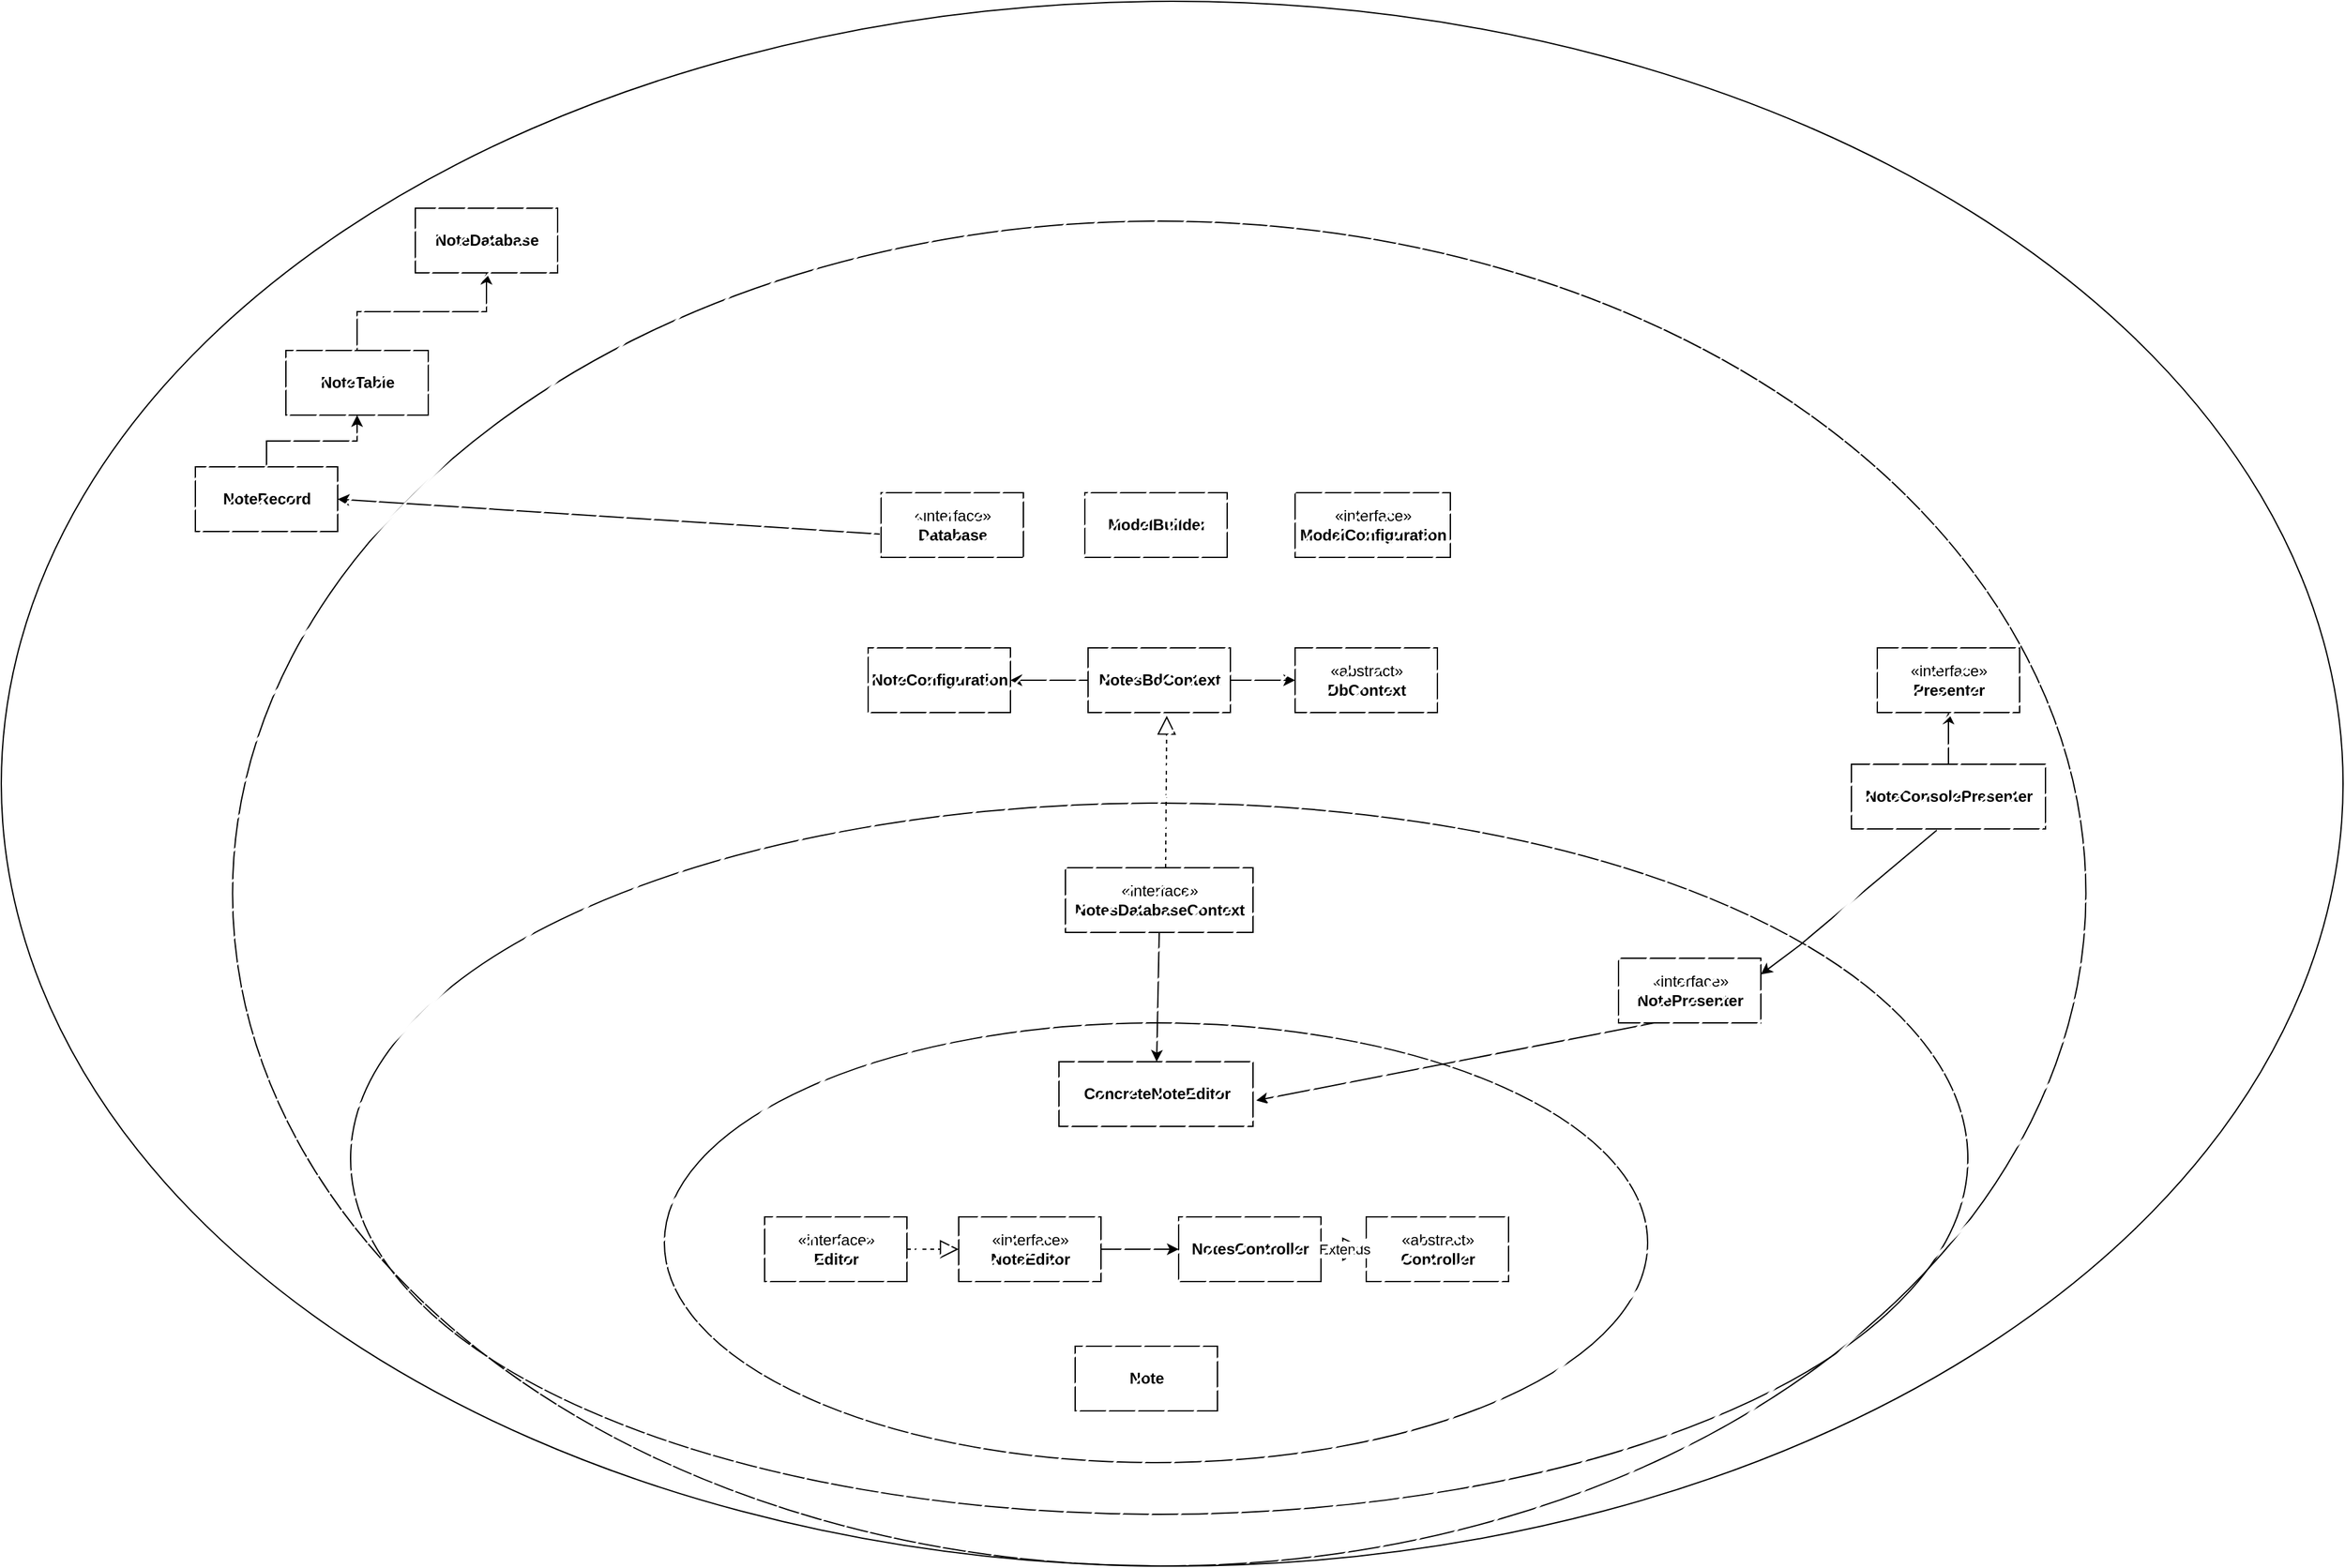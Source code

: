 <mxfile version="20.3.0" type="device"><diagram id="opsKM-1bt2l6AKav2k20" name="Страница 1"><mxGraphModel dx="2591" dy="1692" grid="1" gridSize="10" guides="1" tooltips="1" connect="1" arrows="1" fold="1" page="1" pageScale="1" pageWidth="1169" pageHeight="827" math="0" shadow="0"><root><mxCell id="0"/><mxCell id="1" parent="0"/><mxCell id="LzU0Fzhav0ymOTlgZy8S-1" value="«interface»&lt;br&gt;&lt;b&gt;Database&lt;/b&gt;" style="html=1;" parent="1" vertex="1"><mxGeometry x="-80" y="70" width="110" height="50" as="geometry"/></mxCell><mxCell id="LzU0Fzhav0ymOTlgZy8S-2" value="&lt;b&gt;NoteDatabase&lt;/b&gt;" style="html=1;" parent="1" vertex="1"><mxGeometry x="-440" y="-150" width="110" height="50" as="geometry"/></mxCell><mxCell id="CSWLI3-HLKTFjFg6tYpS-6" value="" style="edgeStyle=orthogonalEdgeStyle;rounded=0;orthogonalLoop=1;jettySize=auto;html=1;" edge="1" parent="1" source="LzU0Fzhav0ymOTlgZy8S-3" target="LzU0Fzhav0ymOTlgZy8S-2"><mxGeometry relative="1" as="geometry"/></mxCell><mxCell id="LzU0Fzhav0ymOTlgZy8S-3" value="&lt;b&gt;NoteTable&lt;/b&gt;" style="html=1;" parent="1" vertex="1"><mxGeometry x="-540" y="-40" width="110" height="50" as="geometry"/></mxCell><mxCell id="CSWLI3-HLKTFjFg6tYpS-7" value="" style="edgeStyle=orthogonalEdgeStyle;rounded=0;orthogonalLoop=1;jettySize=auto;html=1;" edge="1" parent="1" source="LzU0Fzhav0ymOTlgZy8S-4" target="LzU0Fzhav0ymOTlgZy8S-3"><mxGeometry relative="1" as="geometry"/></mxCell><mxCell id="LzU0Fzhav0ymOTlgZy8S-4" value="&lt;b&gt;NoteRecord&lt;/b&gt;" style="html=1;" parent="1" vertex="1"><mxGeometry x="-610" y="50" width="110" height="50" as="geometry"/></mxCell><mxCell id="LzU0Fzhav0ymOTlgZy8S-8" value="«abstract»&lt;br&gt;&lt;b&gt;DbContext&lt;/b&gt;" style="html=1;" parent="1" vertex="1"><mxGeometry x="240" y="190" width="110" height="50" as="geometry"/></mxCell><mxCell id="LzU0Fzhav0ymOTlgZy8S-9" value="&lt;b&gt;ModelBuilder&lt;/b&gt;" style="html=1;" parent="1" vertex="1"><mxGeometry x="77.5" y="70" width="110" height="50" as="geometry"/></mxCell><mxCell id="LzU0Fzhav0ymOTlgZy8S-10" value="«interface»&lt;br&gt;&lt;b&gt;ModelConfiguration&lt;/b&gt;" style="html=1;" parent="1" vertex="1"><mxGeometry x="240" y="70" width="120" height="50" as="geometry"/></mxCell><mxCell id="CSWLI3-HLKTFjFg6tYpS-8" value="" style="edgeStyle=orthogonalEdgeStyle;rounded=0;orthogonalLoop=1;jettySize=auto;html=1;" edge="1" parent="1" source="LzU0Fzhav0ymOTlgZy8S-11" target="LzU0Fzhav0ymOTlgZy8S-8"><mxGeometry relative="1" as="geometry"/></mxCell><mxCell id="CSWLI3-HLKTFjFg6tYpS-9" value="" style="edgeStyle=orthogonalEdgeStyle;rounded=0;orthogonalLoop=1;jettySize=auto;html=1;" edge="1" parent="1" source="LzU0Fzhav0ymOTlgZy8S-11" target="LzU0Fzhav0ymOTlgZy8S-17"><mxGeometry relative="1" as="geometry"/></mxCell><mxCell id="LzU0Fzhav0ymOTlgZy8S-11" value="&lt;b&gt;NotesBdContext&lt;/b&gt;" style="html=1;" parent="1" vertex="1"><mxGeometry x="80" y="190" width="110" height="50" as="geometry"/></mxCell><mxCell id="LzU0Fzhav0ymOTlgZy8S-12" value="«interface»&lt;br&gt;&lt;b&gt;NotesDatabaseContext&lt;/b&gt;" style="html=1;" parent="1" vertex="1"><mxGeometry x="62.5" y="360" width="145" height="50" as="geometry"/></mxCell><mxCell id="LzU0Fzhav0ymOTlgZy8S-17" value="&lt;b&gt;NoteConfiguration&lt;/b&gt;" style="html=1;" parent="1" vertex="1"><mxGeometry x="-90" y="190" width="110" height="50" as="geometry"/></mxCell><mxCell id="LzU0Fzhav0ymOTlgZy8S-19" value="«interface»&lt;br&gt;&lt;b&gt;Editor&lt;/b&gt;" style="html=1;" parent="1" vertex="1"><mxGeometry x="-170" y="630" width="110" height="50" as="geometry"/></mxCell><mxCell id="LzU0Fzhav0ymOTlgZy8S-35" value="" style="edgeStyle=orthogonalEdgeStyle;rounded=0;orthogonalLoop=1;jettySize=auto;html=1;" parent="1" source="LzU0Fzhav0ymOTlgZy8S-20" target="LzU0Fzhav0ymOTlgZy8S-33" edge="1"><mxGeometry relative="1" as="geometry"/></mxCell><mxCell id="LzU0Fzhav0ymOTlgZy8S-20" value="«interface»&lt;br&gt;&lt;b&gt;NoteEditor&lt;/b&gt;" style="html=1;" parent="1" vertex="1"><mxGeometry x="-20" y="630" width="110" height="50" as="geometry"/></mxCell><mxCell id="LzU0Fzhav0ymOTlgZy8S-21" value="" style="endArrow=block;dashed=1;endFill=0;endSize=12;html=1;rounded=0;exitX=1;exitY=0.5;exitDx=0;exitDy=0;entryX=0;entryY=0.5;entryDx=0;entryDy=0;" parent="1" source="LzU0Fzhav0ymOTlgZy8S-19" target="LzU0Fzhav0ymOTlgZy8S-20" edge="1"><mxGeometry width="160" relative="1" as="geometry"><mxPoint x="400" y="775" as="sourcePoint"/><mxPoint x="740" y="595" as="targetPoint"/></mxGeometry></mxCell><mxCell id="LzU0Fzhav0ymOTlgZy8S-22" value="«interface»&lt;br&gt;&lt;b&gt;NotePresenter&lt;/b&gt;" style="html=1;" parent="1" vertex="1"><mxGeometry x="490" y="430" width="110" height="50" as="geometry"/></mxCell><mxCell id="LzU0Fzhav0ymOTlgZy8S-23" value="&lt;b&gt;ConcreteNoteEditor&lt;/b&gt;" style="html=1;" parent="1" vertex="1"><mxGeometry x="57.5" y="510" width="150" height="50" as="geometry"/></mxCell><mxCell id="LzU0Fzhav0ymOTlgZy8S-25" value="&lt;b&gt;Note&lt;/b&gt;" style="html=1;" parent="1" vertex="1"><mxGeometry x="70" y="730" width="110" height="50" as="geometry"/></mxCell><mxCell id="LzU0Fzhav0ymOTlgZy8S-32" value="«abstract»&lt;br&gt;&lt;b&gt;Controller&lt;/b&gt;" style="html=1;" parent="1" vertex="1"><mxGeometry x="295" y="630" width="110" height="50" as="geometry"/></mxCell><mxCell id="LzU0Fzhav0ymOTlgZy8S-33" value="&lt;b&gt;NotesController&lt;/b&gt;" style="html=1;" parent="1" vertex="1"><mxGeometry x="150" y="630" width="110" height="50" as="geometry"/></mxCell><mxCell id="LzU0Fzhav0ymOTlgZy8S-34" value="Extends" style="endArrow=block;endSize=16;endFill=0;html=1;rounded=0;entryX=0;entryY=0.5;entryDx=0;entryDy=0;exitX=1;exitY=0.5;exitDx=0;exitDy=0;" parent="1" source="LzU0Fzhav0ymOTlgZy8S-33" target="LzU0Fzhav0ymOTlgZy8S-32" edge="1"><mxGeometry width="160" relative="1" as="geometry"><mxPoint x="580" y="370" as="sourcePoint"/><mxPoint x="740" y="370" as="targetPoint"/></mxGeometry></mxCell><mxCell id="CSWLI3-HLKTFjFg6tYpS-16" value="" style="edgeStyle=orthogonalEdgeStyle;rounded=0;orthogonalLoop=1;jettySize=auto;html=1;" edge="1" parent="1" source="LzU0Fzhav0ymOTlgZy8S-36" target="LzU0Fzhav0ymOTlgZy8S-38"><mxGeometry relative="1" as="geometry"/></mxCell><mxCell id="LzU0Fzhav0ymOTlgZy8S-36" value="&lt;b&gt;NoteConsolePresenter&lt;/b&gt;" style="html=1;" parent="1" vertex="1"><mxGeometry x="670" y="280" width="150" height="50" as="geometry"/></mxCell><mxCell id="LzU0Fzhav0ymOTlgZy8S-38" value="«interface»&lt;br&gt;&lt;b&gt;Presenter&lt;/b&gt;" style="html=1;" parent="1" vertex="1"><mxGeometry x="690" y="190" width="110" height="50" as="geometry"/></mxCell><mxCell id="CSWLI3-HLKTFjFg6tYpS-10" value="" style="endArrow=block;dashed=1;endFill=0;endSize=12;html=1;rounded=0;exitX=0.534;exitY=0;exitDx=0;exitDy=0;exitPerimeter=0;entryX=0.553;entryY=1.051;entryDx=0;entryDy=0;entryPerimeter=0;" edge="1" parent="1" source="LzU0Fzhav0ymOTlgZy8S-12" target="LzU0Fzhav0ymOTlgZy8S-11"><mxGeometry width="160" relative="1" as="geometry"><mxPoint x="150" y="320" as="sourcePoint"/><mxPoint x="310" y="320" as="targetPoint"/></mxGeometry></mxCell><mxCell id="CSWLI3-HLKTFjFg6tYpS-11" value="" style="endArrow=classic;html=1;rounded=0;exitX=0.44;exitY=1.02;exitDx=0;exitDy=0;exitPerimeter=0;entryX=1;entryY=0.25;entryDx=0;entryDy=0;" edge="1" parent="1" source="LzU0Fzhav0ymOTlgZy8S-36" target="LzU0Fzhav0ymOTlgZy8S-22"><mxGeometry width="50" height="50" relative="1" as="geometry"><mxPoint x="600" y="450" as="sourcePoint"/><mxPoint x="620" y="460" as="targetPoint"/><Array as="points"><mxPoint x="630" y="420"/></Array></mxGeometry></mxCell><mxCell id="CSWLI3-HLKTFjFg6tYpS-12" value="" style="endArrow=classic;html=1;rounded=0;exitX=0.25;exitY=1;exitDx=0;exitDy=0;" edge="1" parent="1" source="LzU0Fzhav0ymOTlgZy8S-22"><mxGeometry width="50" height="50" relative="1" as="geometry"><mxPoint x="210" y="530" as="sourcePoint"/><mxPoint x="210" y="540" as="targetPoint"/></mxGeometry></mxCell><mxCell id="CSWLI3-HLKTFjFg6tYpS-13" value="" style="endArrow=classic;html=1;rounded=0;exitX=0.5;exitY=1;exitDx=0;exitDy=0;" edge="1" parent="1" source="LzU0Fzhav0ymOTlgZy8S-12" target="LzU0Fzhav0ymOTlgZy8S-23"><mxGeometry width="50" height="50" relative="1" as="geometry"><mxPoint x="210" y="530" as="sourcePoint"/><mxPoint x="260" y="480" as="targetPoint"/></mxGeometry></mxCell><mxCell id="CSWLI3-HLKTFjFg6tYpS-17" value="" style="ellipse;whiteSpace=wrap;html=1;fillStyle=hatch;" vertex="1" parent="1"><mxGeometry x="-247.5" y="480" width="760" height="340" as="geometry"/></mxCell><mxCell id="CSWLI3-HLKTFjFg6tYpS-18" value="" style="ellipse;whiteSpace=wrap;html=1;gradientColor=none;fillStyle=hatch;shadow=0;sketch=0;fillColor=default;" vertex="1" parent="1"><mxGeometry x="-490" y="310" width="1250" height="550" as="geometry"/></mxCell><mxCell id="CSWLI3-HLKTFjFg6tYpS-19" value="" style="endArrow=classic;html=1;rounded=0;exitX=-0.009;exitY=0.64;exitDx=0;exitDy=0;exitPerimeter=0;entryX=1;entryY=0.5;entryDx=0;entryDy=0;" edge="1" parent="1" source="LzU0Fzhav0ymOTlgZy8S-1" target="LzU0Fzhav0ymOTlgZy8S-4"><mxGeometry width="50" height="50" relative="1" as="geometry"><mxPoint x="140" y="450" as="sourcePoint"/><mxPoint x="190" y="400" as="targetPoint"/></mxGeometry></mxCell><mxCell id="CSWLI3-HLKTFjFg6tYpS-20" value="" style="ellipse;whiteSpace=wrap;html=1;shadow=0;sketch=0;fillStyle=hatch;fillColor=default;gradientColor=none;" vertex="1" parent="1"><mxGeometry x="-581.25" y="-140" width="1432.5" height="1040" as="geometry"/></mxCell><mxCell id="CSWLI3-HLKTFjFg6tYpS-21" value="" style="ellipse;whiteSpace=wrap;html=1;shadow=0;sketch=0;fillStyle=hatch;fillColor=default;gradientColor=none;" vertex="1" parent="1"><mxGeometry x="-760" y="-310" width="1810" height="1210" as="geometry"/></mxCell></root></mxGraphModel></diagram></mxfile>
